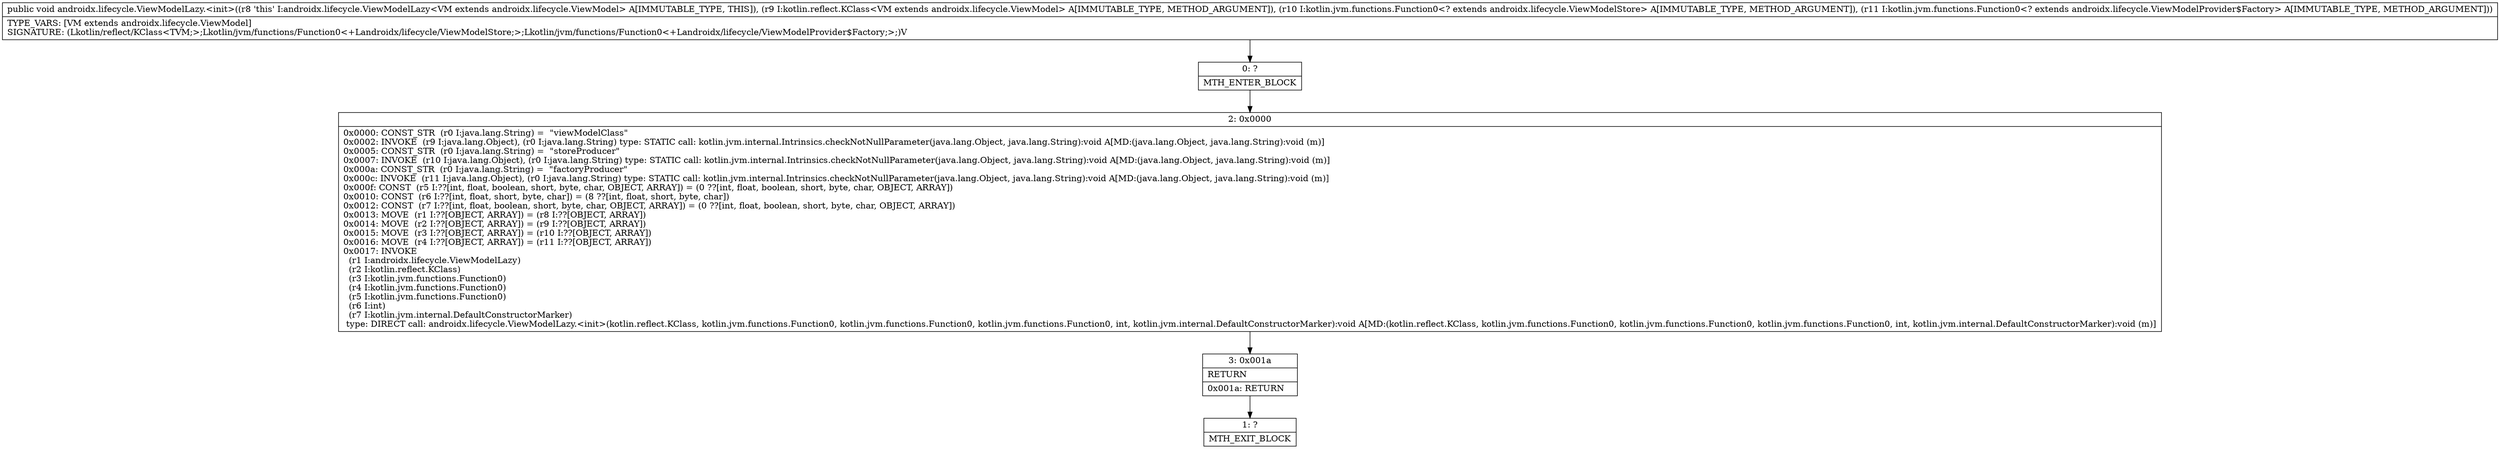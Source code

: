 digraph "CFG forandroidx.lifecycle.ViewModelLazy.\<init\>(Lkotlin\/reflect\/KClass;Lkotlin\/jvm\/functions\/Function0;Lkotlin\/jvm\/functions\/Function0;)V" {
Node_0 [shape=record,label="{0\:\ ?|MTH_ENTER_BLOCK\l}"];
Node_2 [shape=record,label="{2\:\ 0x0000|0x0000: CONST_STR  (r0 I:java.lang.String) =  \"viewModelClass\" \l0x0002: INVOKE  (r9 I:java.lang.Object), (r0 I:java.lang.String) type: STATIC call: kotlin.jvm.internal.Intrinsics.checkNotNullParameter(java.lang.Object, java.lang.String):void A[MD:(java.lang.Object, java.lang.String):void (m)]\l0x0005: CONST_STR  (r0 I:java.lang.String) =  \"storeProducer\" \l0x0007: INVOKE  (r10 I:java.lang.Object), (r0 I:java.lang.String) type: STATIC call: kotlin.jvm.internal.Intrinsics.checkNotNullParameter(java.lang.Object, java.lang.String):void A[MD:(java.lang.Object, java.lang.String):void (m)]\l0x000a: CONST_STR  (r0 I:java.lang.String) =  \"factoryProducer\" \l0x000c: INVOKE  (r11 I:java.lang.Object), (r0 I:java.lang.String) type: STATIC call: kotlin.jvm.internal.Intrinsics.checkNotNullParameter(java.lang.Object, java.lang.String):void A[MD:(java.lang.Object, java.lang.String):void (m)]\l0x000f: CONST  (r5 I:??[int, float, boolean, short, byte, char, OBJECT, ARRAY]) = (0 ??[int, float, boolean, short, byte, char, OBJECT, ARRAY]) \l0x0010: CONST  (r6 I:??[int, float, short, byte, char]) = (8 ??[int, float, short, byte, char]) \l0x0012: CONST  (r7 I:??[int, float, boolean, short, byte, char, OBJECT, ARRAY]) = (0 ??[int, float, boolean, short, byte, char, OBJECT, ARRAY]) \l0x0013: MOVE  (r1 I:??[OBJECT, ARRAY]) = (r8 I:??[OBJECT, ARRAY]) \l0x0014: MOVE  (r2 I:??[OBJECT, ARRAY]) = (r9 I:??[OBJECT, ARRAY]) \l0x0015: MOVE  (r3 I:??[OBJECT, ARRAY]) = (r10 I:??[OBJECT, ARRAY]) \l0x0016: MOVE  (r4 I:??[OBJECT, ARRAY]) = (r11 I:??[OBJECT, ARRAY]) \l0x0017: INVOKE  \l  (r1 I:androidx.lifecycle.ViewModelLazy)\l  (r2 I:kotlin.reflect.KClass)\l  (r3 I:kotlin.jvm.functions.Function0)\l  (r4 I:kotlin.jvm.functions.Function0)\l  (r5 I:kotlin.jvm.functions.Function0)\l  (r6 I:int)\l  (r7 I:kotlin.jvm.internal.DefaultConstructorMarker)\l type: DIRECT call: androidx.lifecycle.ViewModelLazy.\<init\>(kotlin.reflect.KClass, kotlin.jvm.functions.Function0, kotlin.jvm.functions.Function0, kotlin.jvm.functions.Function0, int, kotlin.jvm.internal.DefaultConstructorMarker):void A[MD:(kotlin.reflect.KClass, kotlin.jvm.functions.Function0, kotlin.jvm.functions.Function0, kotlin.jvm.functions.Function0, int, kotlin.jvm.internal.DefaultConstructorMarker):void (m)]\l}"];
Node_3 [shape=record,label="{3\:\ 0x001a|RETURN\l|0x001a: RETURN   \l}"];
Node_1 [shape=record,label="{1\:\ ?|MTH_EXIT_BLOCK\l}"];
MethodNode[shape=record,label="{public void androidx.lifecycle.ViewModelLazy.\<init\>((r8 'this' I:androidx.lifecycle.ViewModelLazy\<VM extends androidx.lifecycle.ViewModel\> A[IMMUTABLE_TYPE, THIS]), (r9 I:kotlin.reflect.KClass\<VM extends androidx.lifecycle.ViewModel\> A[IMMUTABLE_TYPE, METHOD_ARGUMENT]), (r10 I:kotlin.jvm.functions.Function0\<? extends androidx.lifecycle.ViewModelStore\> A[IMMUTABLE_TYPE, METHOD_ARGUMENT]), (r11 I:kotlin.jvm.functions.Function0\<? extends androidx.lifecycle.ViewModelProvider$Factory\> A[IMMUTABLE_TYPE, METHOD_ARGUMENT]))  | TYPE_VARS: [VM extends androidx.lifecycle.ViewModel]\lSIGNATURE: (Lkotlin\/reflect\/KClass\<TVM;\>;Lkotlin\/jvm\/functions\/Function0\<+Landroidx\/lifecycle\/ViewModelStore;\>;Lkotlin\/jvm\/functions\/Function0\<+Landroidx\/lifecycle\/ViewModelProvider$Factory;\>;)V\l}"];
MethodNode -> Node_0;Node_0 -> Node_2;
Node_2 -> Node_3;
Node_3 -> Node_1;
}

